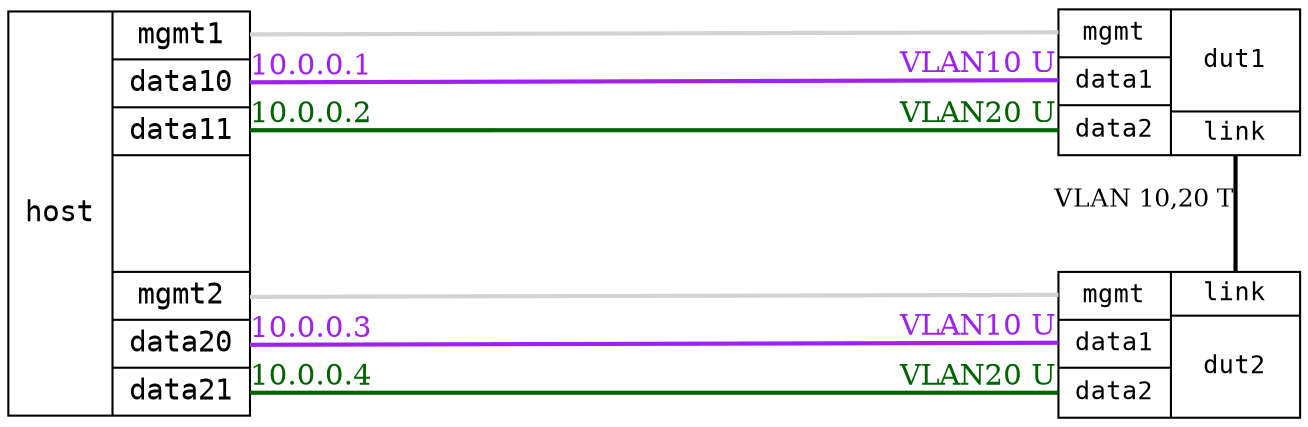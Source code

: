 graph "2x4" {
	layout="neato";
	overlap="false";
	esep="+22";

        node [shape=record, fontname="DejaVu Sans Mono, Book"];
	edge [color="cornflowerblue", penwidth="2", fontname="DejaVu Serif, Book"];

	host [
	    label="host | { <mgmt1> mgmt1 | <data10> data10 | <data11>  data11 | <> \n\n\n | <mgmt2> mgmt2 | <data20> data20 | <data21>  data21 }",
	    pos="0,15!",
	    kind="controller",
	];

        dut1 [
	    label="{ <mgmt> mgmt | <data1> data1 | <data2> data2 } | { \n dut1 \n\n |  <link> link }",
	    pos="2,15.25!",
	    fontsize=12,
	    kind="infix",
	];

        dut2 [
		label="{ <mgmt> mgmt | <data1> data1| <data2> data2 } | { <link> link | \n dut2 \n\n }",
	    pos="2,14.75!",
	    fontsize=12,
	    kind="infix",
	];

	host:mgmt1 -- dut1:mgmt [kind=mgmt, color="lightgray"]
	host:data10 -- dut1:data1 [color=purple, fontcolor=purple, taillabel="10.0.0.1", headlabel="VLAN10 U"]
	host:data11 -- dut1:data2 [color=darkgreen, fontcolor=darkgreen, taillabel="10.0.0.2", headlabel="VLAN20 U"]

	host:mgmt2 -- dut2:mgmt [kind=mgmt color="lightgrey"]
	host:data20 -- dut2:data1 [color=purple, fontcolor=purple, taillabel="10.0.0.3", headlabel="VLAN10 U"]
	host:data21 -- dut2:data2 [color=darkgreen, fontcolor=darkgreen, taillabel="10.0.0.4", headlabel="VLAN20 U"]

	dut1:link -- dut2:link [color=black, fontcolor=black, fontsize=12, label="VLAN 10,20 T"]
}